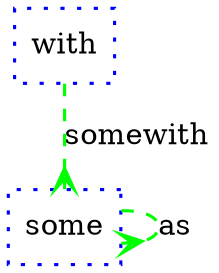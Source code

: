 digraph "e7e9b0f2-33bf-4dfc-9211-68b5e9e637e7" {
	some [
		"shape"="rectangle"
		"label"="some"
		"color"="blue"
		"fillcolor"="blue"
		"fontcolor"="#000000"
		"style"="dotted"
		"width"=0.50
		"height"=0.50
		"penwidth"=1.50
	]
	with [
		"shape"="rectangle"
		"label"="with"
		"color"="blue"
		"fillcolor"="blue"
		"fontcolor"="#000000"
		"style"="dotted"
		"width"=0.50
		"height"=0.50
		"penwidth"=1.50
	]
	some -> some [
		"arrowhead"="crow"
		"arrowtail"="normal"
		"color"="green"
		"fontcolor"="#000000"
		"label"="as"
		"style"="dashed"
		"penwidth"=1.50
	]
	with -> some [
		"arrowhead"="crow"
		"arrowtail"="normal"
		"color"="green"
		"fontcolor"="#000000"
		"label"="somewith"
		"style"="dashed"
		"penwidth"=1.50
	]
}
